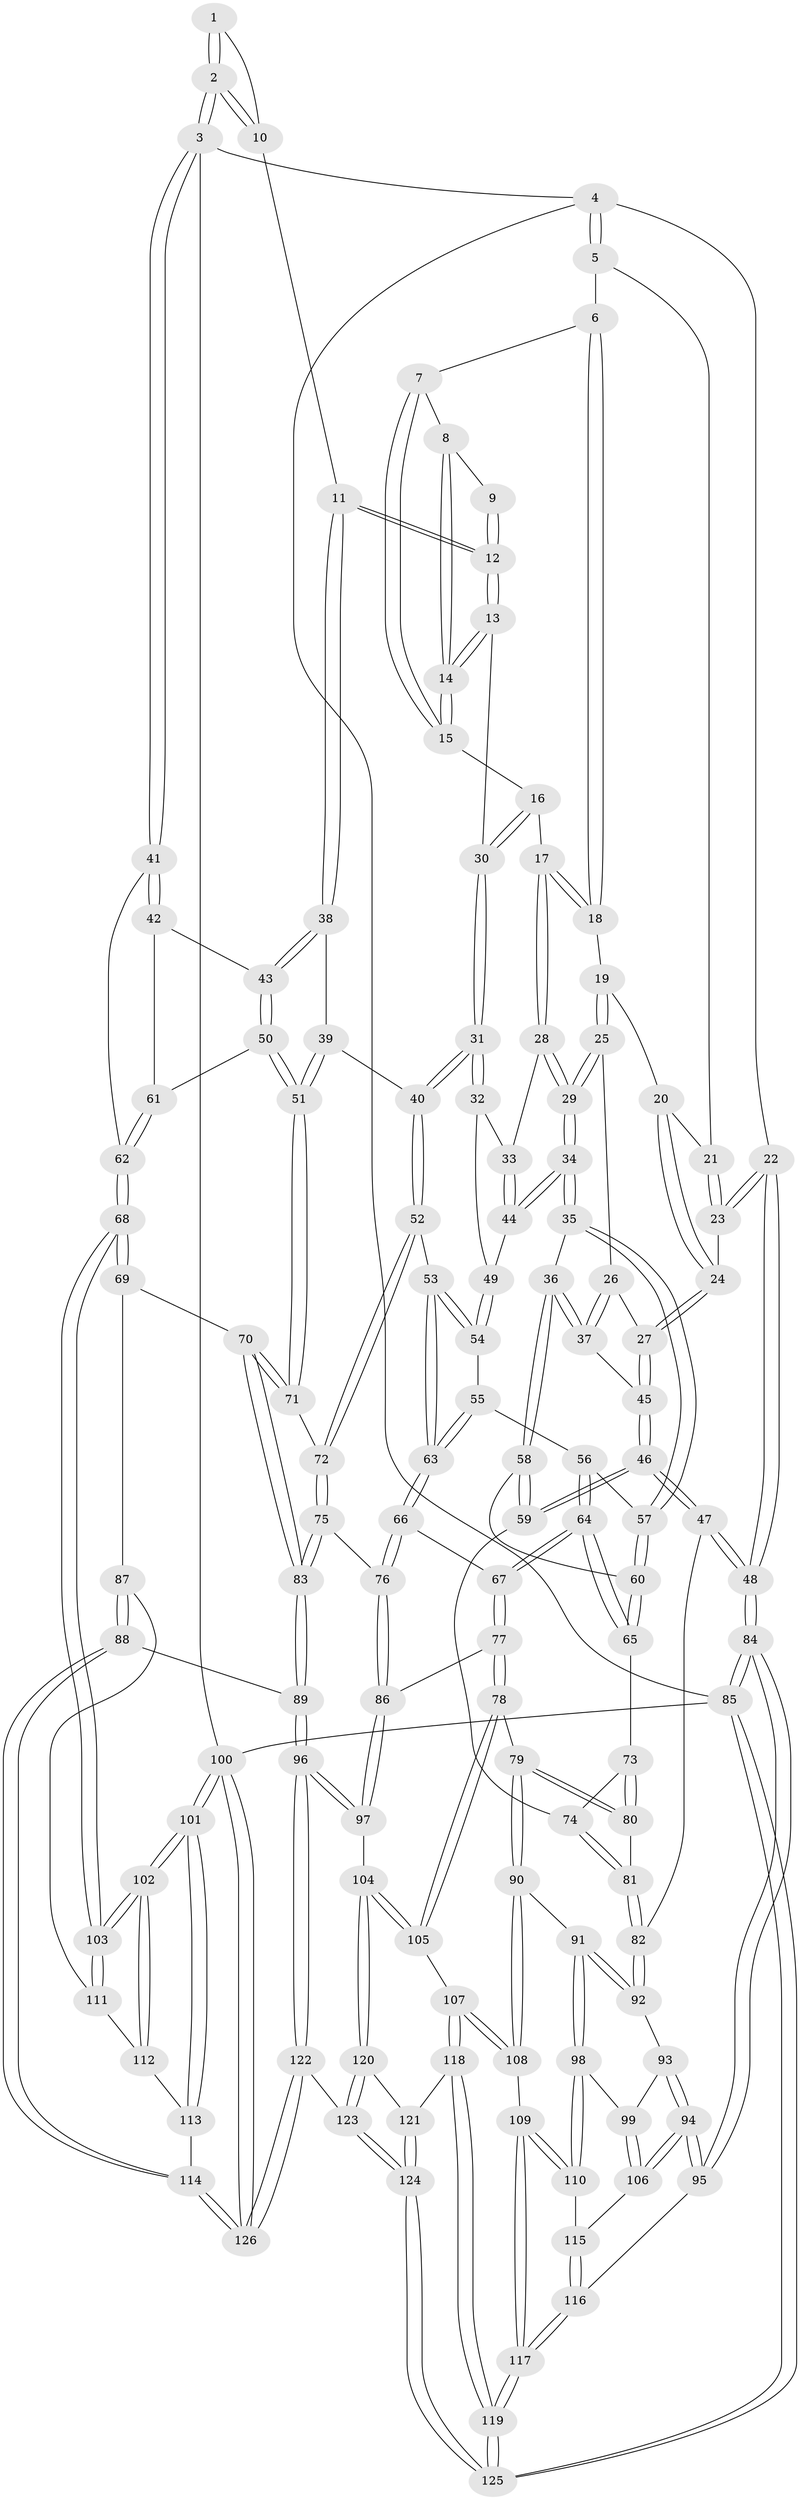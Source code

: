 // Generated by graph-tools (version 1.1) at 2025/50/03/09/25 03:50:57]
// undirected, 126 vertices, 312 edges
graph export_dot {
graph [start="1"]
  node [color=gray90,style=filled];
  1 [pos="+0.8747530882263023+0"];
  2 [pos="+1+0"];
  3 [pos="+1+0"];
  4 [pos="+0+0"];
  5 [pos="+0.27002695008273025+0"];
  6 [pos="+0.4134991006196941+0"];
  7 [pos="+0.5645155344909126+0"];
  8 [pos="+0.6212413751202912+0"];
  9 [pos="+0.8202829535866852+0"];
  10 [pos="+0.7997912440257093+0.132698683064925"];
  11 [pos="+0.7837127026098848+0.153095090138457"];
  12 [pos="+0.7501290877643945+0.1396600762668091"];
  13 [pos="+0.6917504087449565+0.13609953587390336"];
  14 [pos="+0.6850974045100103+0.12472318441755703"];
  15 [pos="+0.5470415700483614+0.04680821884025205"];
  16 [pos="+0.45593250861033113+0.13164385822740926"];
  17 [pos="+0.45330249713458914+0.13293927575101921"];
  18 [pos="+0.4309041163477413+0.120095720564986"];
  19 [pos="+0.3352282833636185+0.1282934035209314"];
  20 [pos="+0.2678269404598076+0.0818812114160216"];
  21 [pos="+0.25895070954581034+0.05427857710461197"];
  22 [pos="+0+0"];
  23 [pos="+0+0.07044098221418402"];
  24 [pos="+0.12905335839513313+0.22077224323723277"];
  25 [pos="+0.31738488890015704+0.1988158037932199"];
  26 [pos="+0.2769074777467106+0.223343354073584"];
  27 [pos="+0.1314802634682569+0.22792758467587443"];
  28 [pos="+0.4563136464428534+0.14413496365571096"];
  29 [pos="+0.36964711332106553+0.3025504556447729"];
  30 [pos="+0.6827151806145969+0.14438654399013198"];
  31 [pos="+0.6018009745066432+0.27235982847773155"];
  32 [pos="+0.5476994595160734+0.2673835479239122"];
  33 [pos="+0.5021972385737994+0.21627437762785331"];
  34 [pos="+0.3702678804311423+0.31162801557879843"];
  35 [pos="+0.3644234247644499+0.32125108504537386"];
  36 [pos="+0.27931263820770846+0.3361830611194235"];
  37 [pos="+0.2773786291676946+0.3345819848391214"];
  38 [pos="+0.8379766131822085+0.21628448500646202"];
  39 [pos="+0.797294484834974+0.28418164558233056"];
  40 [pos="+0.6671676680124321+0.38107844679544123"];
  41 [pos="+1+0.20854232116548696"];
  42 [pos="+1+0.23255412800723244"];
  43 [pos="+0.9660487681896915+0.2417339024418636"];
  44 [pos="+0.37260167672070926+0.31129464800500706"];
  45 [pos="+0.13331759229865475+0.27000986259162746"];
  46 [pos="+0.04448741184515672+0.45007370949270525"];
  47 [pos="+0+0.4674325342238"];
  48 [pos="+0+0.47791604638702917"];
  49 [pos="+0.5035291980552439+0.3109006375371422"];
  50 [pos="+0.8666409240958847+0.42642227754295725"];
  51 [pos="+0.8478584041017441+0.43530213667509876"];
  52 [pos="+0.6667631531623331+0.39695860670413236"];
  53 [pos="+0.5693316721524097+0.43104634785517565"];
  54 [pos="+0.4967624668659128+0.358019552232827"];
  55 [pos="+0.43628174387383295+0.4204355890689041"];
  56 [pos="+0.41035824775577023+0.4184333041609369"];
  57 [pos="+0.390523505912941+0.38824679093463116"];
  58 [pos="+0.2517578661751444+0.43161766473914415"];
  59 [pos="+0.10150634018763935+0.469116641183554"];
  60 [pos="+0.26535525807585275+0.4418439071199845"];
  61 [pos="+0.9158242511107026+0.43669534028623186"];
  62 [pos="+1+0.5227336702824946"];
  63 [pos="+0.5152127775585479+0.4809134062521301"];
  64 [pos="+0.3479331398349219+0.5245548381788718"];
  65 [pos="+0.3319898672636229+0.518090320445822"];
  66 [pos="+0.5101805293268892+0.5732683210649091"];
  67 [pos="+0.3503608489705797+0.5288980517832832"];
  68 [pos="+1+0.5981614844390889"];
  69 [pos="+0.8782985213478893+0.588524583332875"];
  70 [pos="+0.8121375162944325+0.5582416816447731"];
  71 [pos="+0.7932475169318569+0.49716530155764854"];
  72 [pos="+0.6923365762769256+0.43774517096050913"];
  73 [pos="+0.25537769734918325+0.546465856458614"];
  74 [pos="+0.12367235908894073+0.4936308381492376"];
  75 [pos="+0.5763456446453136+0.6232940201781624"];
  76 [pos="+0.5233153161660378+0.5952608523863363"];
  77 [pos="+0.32536351940467967+0.6701426886437419"];
  78 [pos="+0.28547178527021433+0.6946068103843897"];
  79 [pos="+0.27804207111486173+0.6950263640916461"];
  80 [pos="+0.22408171941466135+0.633005413361193"];
  81 [pos="+0.18587748554916186+0.6149788404672824"];
  82 [pos="+0.09957423134397554+0.6779145619406056"];
  83 [pos="+0.6543870624436167+0.7292934774837754"];
  84 [pos="+0+0.7829973179653152"];
  85 [pos="+0+1"];
  86 [pos="+0.40554574390405035+0.6855524879227752"];
  87 [pos="+0.8614738129686018+0.7479517296474743"];
  88 [pos="+0.6888926861916757+0.7938798500774158"];
  89 [pos="+0.6566539579326567+0.7724112359773446"];
  90 [pos="+0.25428593119415166+0.7153206193189132"];
  91 [pos="+0.1754689283546199+0.7428992275010609"];
  92 [pos="+0.09877041345063366+0.6874432931227589"];
  93 [pos="+0.09296141813407083+0.691864658715641"];
  94 [pos="+0+0.780591870180365"];
  95 [pos="+0+0.7871434603431117"];
  96 [pos="+0.5440744208623974+0.8438150885557704"];
  97 [pos="+0.479049471972331+0.8292235718011444"];
  98 [pos="+0.1678765249832081+0.7619071512673721"];
  99 [pos="+0.09603904269149292+0.7796795491822766"];
  100 [pos="+1+1"];
  101 [pos="+1+1"];
  102 [pos="+1+1"];
  103 [pos="+1+0.6829628414130611"];
  104 [pos="+0.3963582763860444+0.8516749889234646"];
  105 [pos="+0.36085087829997164+0.8414167826446434"];
  106 [pos="+0.07161453421015054+0.8022779794669466"];
  107 [pos="+0.3009280386211301+0.8659595452211909"];
  108 [pos="+0.24668224996364363+0.8394333058778306"];
  109 [pos="+0.20096267212646657+0.8544709796355092"];
  110 [pos="+0.16440871946008184+0.8010110181379061"];
  111 [pos="+0.8676348417926201+0.7504747672722891"];
  112 [pos="+0.9075796956016338+0.8264734515158022"];
  113 [pos="+0.8056367753503444+0.8910865697498137"];
  114 [pos="+0.7537607105880567+0.8937207148664502"];
  115 [pos="+0.10943686092050976+0.8332458131379314"];
  116 [pos="+0.1079832714378727+0.9199314881880267"];
  117 [pos="+0.14580669453164619+0.9838393394068888"];
  118 [pos="+0.28430848714346785+0.911112299710137"];
  119 [pos="+0.15478523050867946+1"];
  120 [pos="+0.3747063938696622+0.9505928598854633"];
  121 [pos="+0.31815214220884347+0.9352246017671008"];
  122 [pos="+0.5146511114466698+1"];
  123 [pos="+0.4017611179639442+1"];
  124 [pos="+0.2630396101269765+1"];
  125 [pos="+0.1288616926345161+1"];
  126 [pos="+0.7593464324000923+1"];
  1 -- 2;
  1 -- 2;
  1 -- 10;
  2 -- 3;
  2 -- 3;
  2 -- 10;
  2 -- 10;
  3 -- 4;
  3 -- 41;
  3 -- 41;
  3 -- 100;
  4 -- 5;
  4 -- 5;
  4 -- 22;
  4 -- 85;
  5 -- 6;
  5 -- 21;
  6 -- 7;
  6 -- 18;
  6 -- 18;
  7 -- 8;
  7 -- 15;
  7 -- 15;
  8 -- 9;
  8 -- 14;
  8 -- 14;
  9 -- 12;
  9 -- 12;
  10 -- 11;
  11 -- 12;
  11 -- 12;
  11 -- 38;
  11 -- 38;
  12 -- 13;
  12 -- 13;
  13 -- 14;
  13 -- 14;
  13 -- 30;
  14 -- 15;
  14 -- 15;
  15 -- 16;
  16 -- 17;
  16 -- 30;
  16 -- 30;
  17 -- 18;
  17 -- 18;
  17 -- 28;
  17 -- 28;
  18 -- 19;
  19 -- 20;
  19 -- 25;
  19 -- 25;
  20 -- 21;
  20 -- 24;
  20 -- 24;
  21 -- 23;
  21 -- 23;
  22 -- 23;
  22 -- 23;
  22 -- 48;
  22 -- 48;
  23 -- 24;
  24 -- 27;
  24 -- 27;
  25 -- 26;
  25 -- 29;
  25 -- 29;
  26 -- 27;
  26 -- 37;
  26 -- 37;
  27 -- 45;
  27 -- 45;
  28 -- 29;
  28 -- 29;
  28 -- 33;
  29 -- 34;
  29 -- 34;
  30 -- 31;
  30 -- 31;
  31 -- 32;
  31 -- 32;
  31 -- 40;
  31 -- 40;
  32 -- 33;
  32 -- 49;
  33 -- 44;
  33 -- 44;
  34 -- 35;
  34 -- 35;
  34 -- 44;
  34 -- 44;
  35 -- 36;
  35 -- 57;
  35 -- 57;
  36 -- 37;
  36 -- 37;
  36 -- 58;
  36 -- 58;
  37 -- 45;
  38 -- 39;
  38 -- 43;
  38 -- 43;
  39 -- 40;
  39 -- 51;
  39 -- 51;
  40 -- 52;
  40 -- 52;
  41 -- 42;
  41 -- 42;
  41 -- 62;
  42 -- 43;
  42 -- 61;
  43 -- 50;
  43 -- 50;
  44 -- 49;
  45 -- 46;
  45 -- 46;
  46 -- 47;
  46 -- 47;
  46 -- 59;
  46 -- 59;
  47 -- 48;
  47 -- 48;
  47 -- 82;
  48 -- 84;
  48 -- 84;
  49 -- 54;
  49 -- 54;
  50 -- 51;
  50 -- 51;
  50 -- 61;
  51 -- 71;
  51 -- 71;
  52 -- 53;
  52 -- 72;
  52 -- 72;
  53 -- 54;
  53 -- 54;
  53 -- 63;
  53 -- 63;
  54 -- 55;
  55 -- 56;
  55 -- 63;
  55 -- 63;
  56 -- 57;
  56 -- 64;
  56 -- 64;
  57 -- 60;
  57 -- 60;
  58 -- 59;
  58 -- 59;
  58 -- 60;
  59 -- 74;
  60 -- 65;
  60 -- 65;
  61 -- 62;
  61 -- 62;
  62 -- 68;
  62 -- 68;
  63 -- 66;
  63 -- 66;
  64 -- 65;
  64 -- 65;
  64 -- 67;
  64 -- 67;
  65 -- 73;
  66 -- 67;
  66 -- 76;
  66 -- 76;
  67 -- 77;
  67 -- 77;
  68 -- 69;
  68 -- 69;
  68 -- 103;
  68 -- 103;
  69 -- 70;
  69 -- 87;
  70 -- 71;
  70 -- 71;
  70 -- 83;
  70 -- 83;
  71 -- 72;
  72 -- 75;
  72 -- 75;
  73 -- 74;
  73 -- 80;
  73 -- 80;
  74 -- 81;
  74 -- 81;
  75 -- 76;
  75 -- 83;
  75 -- 83;
  76 -- 86;
  76 -- 86;
  77 -- 78;
  77 -- 78;
  77 -- 86;
  78 -- 79;
  78 -- 105;
  78 -- 105;
  79 -- 80;
  79 -- 80;
  79 -- 90;
  79 -- 90;
  80 -- 81;
  81 -- 82;
  81 -- 82;
  82 -- 92;
  82 -- 92;
  83 -- 89;
  83 -- 89;
  84 -- 85;
  84 -- 85;
  84 -- 95;
  84 -- 95;
  85 -- 125;
  85 -- 125;
  85 -- 100;
  86 -- 97;
  86 -- 97;
  87 -- 88;
  87 -- 88;
  87 -- 111;
  88 -- 89;
  88 -- 114;
  88 -- 114;
  89 -- 96;
  89 -- 96;
  90 -- 91;
  90 -- 108;
  90 -- 108;
  91 -- 92;
  91 -- 92;
  91 -- 98;
  91 -- 98;
  92 -- 93;
  93 -- 94;
  93 -- 94;
  93 -- 99;
  94 -- 95;
  94 -- 95;
  94 -- 106;
  94 -- 106;
  95 -- 116;
  96 -- 97;
  96 -- 97;
  96 -- 122;
  96 -- 122;
  97 -- 104;
  98 -- 99;
  98 -- 110;
  98 -- 110;
  99 -- 106;
  99 -- 106;
  100 -- 101;
  100 -- 101;
  100 -- 126;
  100 -- 126;
  101 -- 102;
  101 -- 102;
  101 -- 113;
  101 -- 113;
  102 -- 103;
  102 -- 103;
  102 -- 112;
  102 -- 112;
  103 -- 111;
  103 -- 111;
  104 -- 105;
  104 -- 105;
  104 -- 120;
  104 -- 120;
  105 -- 107;
  106 -- 115;
  107 -- 108;
  107 -- 108;
  107 -- 118;
  107 -- 118;
  108 -- 109;
  109 -- 110;
  109 -- 110;
  109 -- 117;
  109 -- 117;
  110 -- 115;
  111 -- 112;
  112 -- 113;
  113 -- 114;
  114 -- 126;
  114 -- 126;
  115 -- 116;
  115 -- 116;
  116 -- 117;
  116 -- 117;
  117 -- 119;
  117 -- 119;
  118 -- 119;
  118 -- 119;
  118 -- 121;
  119 -- 125;
  119 -- 125;
  120 -- 121;
  120 -- 123;
  120 -- 123;
  121 -- 124;
  121 -- 124;
  122 -- 123;
  122 -- 126;
  122 -- 126;
  123 -- 124;
  123 -- 124;
  124 -- 125;
  124 -- 125;
}

